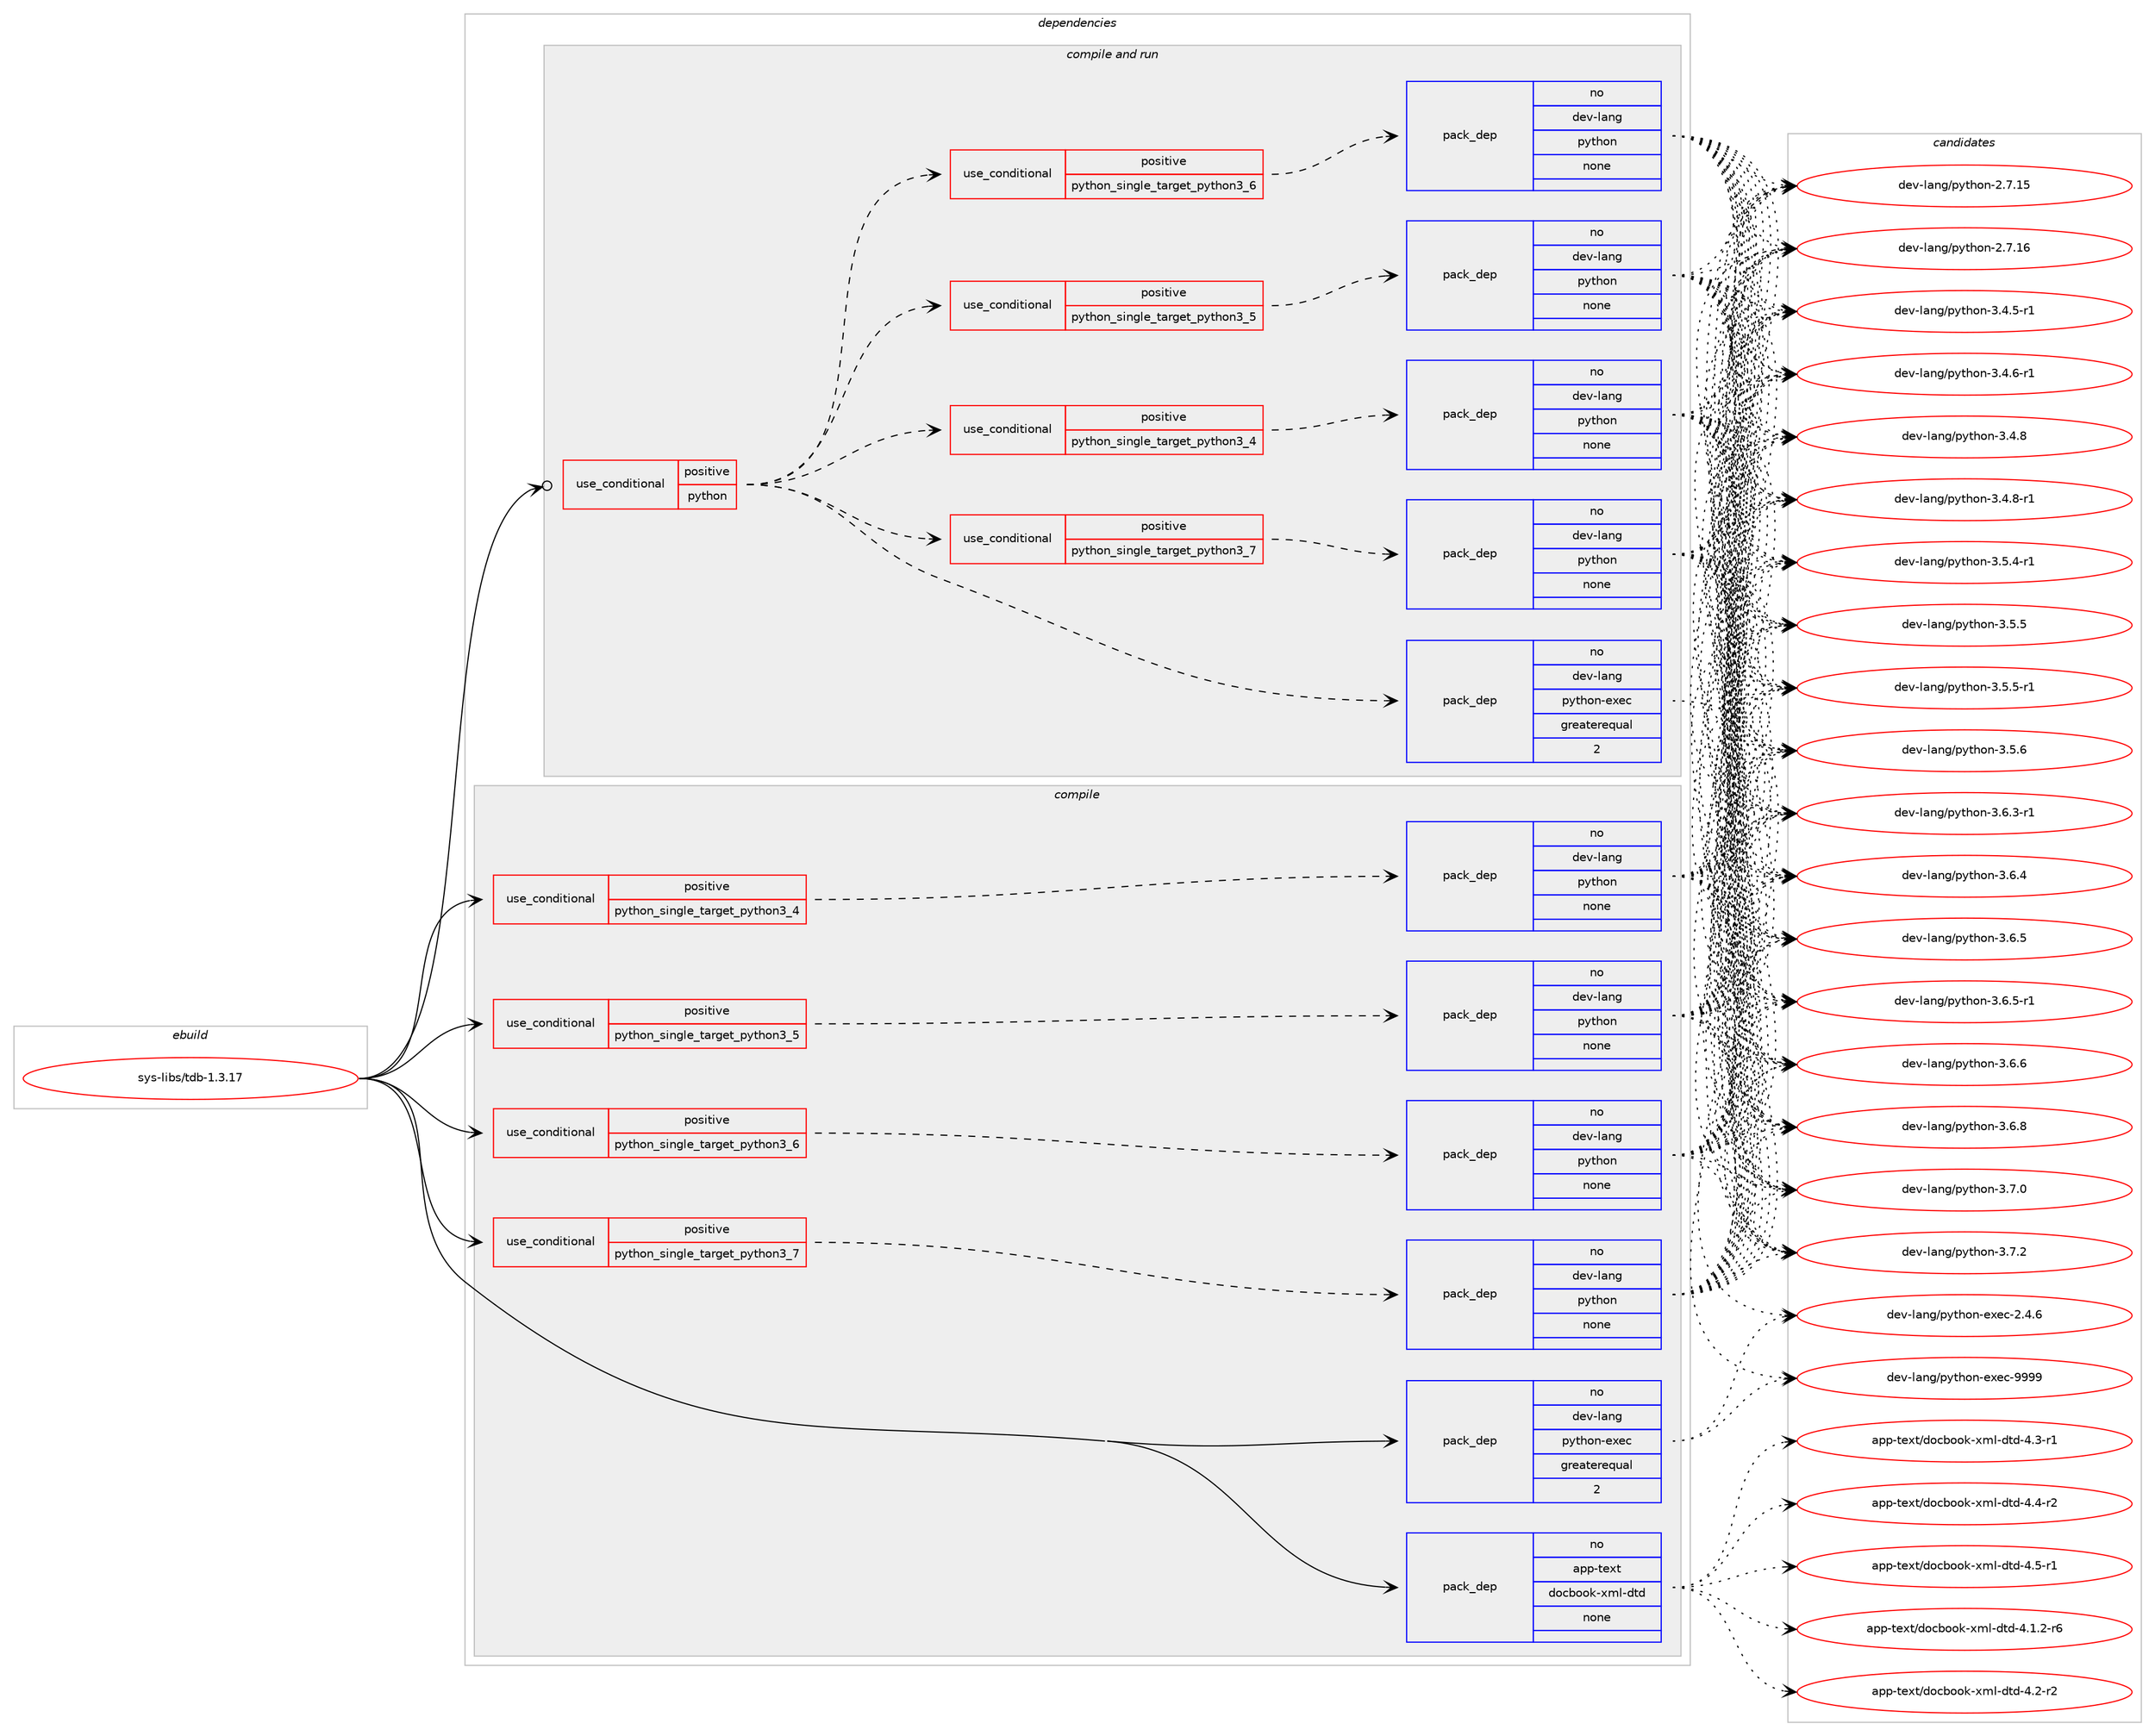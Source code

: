 digraph prolog {

# *************
# Graph options
# *************

newrank=true;
concentrate=true;
compound=true;
graph [rankdir=LR,fontname=Helvetica,fontsize=10,ranksep=1.5];#, ranksep=2.5, nodesep=0.2];
edge  [arrowhead=vee];
node  [fontname=Helvetica,fontsize=10];

# **********
# The ebuild
# **********

subgraph cluster_leftcol {
color=gray;
rank=same;
label=<<i>ebuild</i>>;
id [label="sys-libs/tdb-1.3.17", color=red, width=4, href="../sys-libs/tdb-1.3.17.svg"];
}

# ****************
# The dependencies
# ****************

subgraph cluster_midcol {
color=gray;
label=<<i>dependencies</i>>;
subgraph cluster_compile {
fillcolor="#eeeeee";
style=filled;
label=<<i>compile</i>>;
subgraph cond462227 {
dependency1739451 [label=<<TABLE BORDER="0" CELLBORDER="1" CELLSPACING="0" CELLPADDING="4"><TR><TD ROWSPAN="3" CELLPADDING="10">use_conditional</TD></TR><TR><TD>positive</TD></TR><TR><TD>python_single_target_python3_4</TD></TR></TABLE>>, shape=none, color=red];
subgraph pack1248481 {
dependency1739452 [label=<<TABLE BORDER="0" CELLBORDER="1" CELLSPACING="0" CELLPADDING="4" WIDTH="220"><TR><TD ROWSPAN="6" CELLPADDING="30">pack_dep</TD></TR><TR><TD WIDTH="110">no</TD></TR><TR><TD>dev-lang</TD></TR><TR><TD>python</TD></TR><TR><TD>none</TD></TR><TR><TD></TD></TR></TABLE>>, shape=none, color=blue];
}
dependency1739451:e -> dependency1739452:w [weight=20,style="dashed",arrowhead="vee"];
}
id:e -> dependency1739451:w [weight=20,style="solid",arrowhead="vee"];
subgraph cond462228 {
dependency1739453 [label=<<TABLE BORDER="0" CELLBORDER="1" CELLSPACING="0" CELLPADDING="4"><TR><TD ROWSPAN="3" CELLPADDING="10">use_conditional</TD></TR><TR><TD>positive</TD></TR><TR><TD>python_single_target_python3_5</TD></TR></TABLE>>, shape=none, color=red];
subgraph pack1248482 {
dependency1739454 [label=<<TABLE BORDER="0" CELLBORDER="1" CELLSPACING="0" CELLPADDING="4" WIDTH="220"><TR><TD ROWSPAN="6" CELLPADDING="30">pack_dep</TD></TR><TR><TD WIDTH="110">no</TD></TR><TR><TD>dev-lang</TD></TR><TR><TD>python</TD></TR><TR><TD>none</TD></TR><TR><TD></TD></TR></TABLE>>, shape=none, color=blue];
}
dependency1739453:e -> dependency1739454:w [weight=20,style="dashed",arrowhead="vee"];
}
id:e -> dependency1739453:w [weight=20,style="solid",arrowhead="vee"];
subgraph cond462229 {
dependency1739455 [label=<<TABLE BORDER="0" CELLBORDER="1" CELLSPACING="0" CELLPADDING="4"><TR><TD ROWSPAN="3" CELLPADDING="10">use_conditional</TD></TR><TR><TD>positive</TD></TR><TR><TD>python_single_target_python3_6</TD></TR></TABLE>>, shape=none, color=red];
subgraph pack1248483 {
dependency1739456 [label=<<TABLE BORDER="0" CELLBORDER="1" CELLSPACING="0" CELLPADDING="4" WIDTH="220"><TR><TD ROWSPAN="6" CELLPADDING="30">pack_dep</TD></TR><TR><TD WIDTH="110">no</TD></TR><TR><TD>dev-lang</TD></TR><TR><TD>python</TD></TR><TR><TD>none</TD></TR><TR><TD></TD></TR></TABLE>>, shape=none, color=blue];
}
dependency1739455:e -> dependency1739456:w [weight=20,style="dashed",arrowhead="vee"];
}
id:e -> dependency1739455:w [weight=20,style="solid",arrowhead="vee"];
subgraph cond462230 {
dependency1739457 [label=<<TABLE BORDER="0" CELLBORDER="1" CELLSPACING="0" CELLPADDING="4"><TR><TD ROWSPAN="3" CELLPADDING="10">use_conditional</TD></TR><TR><TD>positive</TD></TR><TR><TD>python_single_target_python3_7</TD></TR></TABLE>>, shape=none, color=red];
subgraph pack1248484 {
dependency1739458 [label=<<TABLE BORDER="0" CELLBORDER="1" CELLSPACING="0" CELLPADDING="4" WIDTH="220"><TR><TD ROWSPAN="6" CELLPADDING="30">pack_dep</TD></TR><TR><TD WIDTH="110">no</TD></TR><TR><TD>dev-lang</TD></TR><TR><TD>python</TD></TR><TR><TD>none</TD></TR><TR><TD></TD></TR></TABLE>>, shape=none, color=blue];
}
dependency1739457:e -> dependency1739458:w [weight=20,style="dashed",arrowhead="vee"];
}
id:e -> dependency1739457:w [weight=20,style="solid",arrowhead="vee"];
subgraph pack1248485 {
dependency1739459 [label=<<TABLE BORDER="0" CELLBORDER="1" CELLSPACING="0" CELLPADDING="4" WIDTH="220"><TR><TD ROWSPAN="6" CELLPADDING="30">pack_dep</TD></TR><TR><TD WIDTH="110">no</TD></TR><TR><TD>app-text</TD></TR><TR><TD>docbook-xml-dtd</TD></TR><TR><TD>none</TD></TR><TR><TD></TD></TR></TABLE>>, shape=none, color=blue];
}
id:e -> dependency1739459:w [weight=20,style="solid",arrowhead="vee"];
subgraph pack1248486 {
dependency1739460 [label=<<TABLE BORDER="0" CELLBORDER="1" CELLSPACING="0" CELLPADDING="4" WIDTH="220"><TR><TD ROWSPAN="6" CELLPADDING="30">pack_dep</TD></TR><TR><TD WIDTH="110">no</TD></TR><TR><TD>dev-lang</TD></TR><TR><TD>python-exec</TD></TR><TR><TD>greaterequal</TD></TR><TR><TD>2</TD></TR></TABLE>>, shape=none, color=blue];
}
id:e -> dependency1739460:w [weight=20,style="solid",arrowhead="vee"];
}
subgraph cluster_compileandrun {
fillcolor="#eeeeee";
style=filled;
label=<<i>compile and run</i>>;
subgraph cond462231 {
dependency1739461 [label=<<TABLE BORDER="0" CELLBORDER="1" CELLSPACING="0" CELLPADDING="4"><TR><TD ROWSPAN="3" CELLPADDING="10">use_conditional</TD></TR><TR><TD>positive</TD></TR><TR><TD>python</TD></TR></TABLE>>, shape=none, color=red];
subgraph cond462232 {
dependency1739462 [label=<<TABLE BORDER="0" CELLBORDER="1" CELLSPACING="0" CELLPADDING="4"><TR><TD ROWSPAN="3" CELLPADDING="10">use_conditional</TD></TR><TR><TD>positive</TD></TR><TR><TD>python_single_target_python3_4</TD></TR></TABLE>>, shape=none, color=red];
subgraph pack1248487 {
dependency1739463 [label=<<TABLE BORDER="0" CELLBORDER="1" CELLSPACING="0" CELLPADDING="4" WIDTH="220"><TR><TD ROWSPAN="6" CELLPADDING="30">pack_dep</TD></TR><TR><TD WIDTH="110">no</TD></TR><TR><TD>dev-lang</TD></TR><TR><TD>python</TD></TR><TR><TD>none</TD></TR><TR><TD></TD></TR></TABLE>>, shape=none, color=blue];
}
dependency1739462:e -> dependency1739463:w [weight=20,style="dashed",arrowhead="vee"];
}
dependency1739461:e -> dependency1739462:w [weight=20,style="dashed",arrowhead="vee"];
subgraph cond462233 {
dependency1739464 [label=<<TABLE BORDER="0" CELLBORDER="1" CELLSPACING="0" CELLPADDING="4"><TR><TD ROWSPAN="3" CELLPADDING="10">use_conditional</TD></TR><TR><TD>positive</TD></TR><TR><TD>python_single_target_python3_5</TD></TR></TABLE>>, shape=none, color=red];
subgraph pack1248488 {
dependency1739465 [label=<<TABLE BORDER="0" CELLBORDER="1" CELLSPACING="0" CELLPADDING="4" WIDTH="220"><TR><TD ROWSPAN="6" CELLPADDING="30">pack_dep</TD></TR><TR><TD WIDTH="110">no</TD></TR><TR><TD>dev-lang</TD></TR><TR><TD>python</TD></TR><TR><TD>none</TD></TR><TR><TD></TD></TR></TABLE>>, shape=none, color=blue];
}
dependency1739464:e -> dependency1739465:w [weight=20,style="dashed",arrowhead="vee"];
}
dependency1739461:e -> dependency1739464:w [weight=20,style="dashed",arrowhead="vee"];
subgraph cond462234 {
dependency1739466 [label=<<TABLE BORDER="0" CELLBORDER="1" CELLSPACING="0" CELLPADDING="4"><TR><TD ROWSPAN="3" CELLPADDING="10">use_conditional</TD></TR><TR><TD>positive</TD></TR><TR><TD>python_single_target_python3_6</TD></TR></TABLE>>, shape=none, color=red];
subgraph pack1248489 {
dependency1739467 [label=<<TABLE BORDER="0" CELLBORDER="1" CELLSPACING="0" CELLPADDING="4" WIDTH="220"><TR><TD ROWSPAN="6" CELLPADDING="30">pack_dep</TD></TR><TR><TD WIDTH="110">no</TD></TR><TR><TD>dev-lang</TD></TR><TR><TD>python</TD></TR><TR><TD>none</TD></TR><TR><TD></TD></TR></TABLE>>, shape=none, color=blue];
}
dependency1739466:e -> dependency1739467:w [weight=20,style="dashed",arrowhead="vee"];
}
dependency1739461:e -> dependency1739466:w [weight=20,style="dashed",arrowhead="vee"];
subgraph cond462235 {
dependency1739468 [label=<<TABLE BORDER="0" CELLBORDER="1" CELLSPACING="0" CELLPADDING="4"><TR><TD ROWSPAN="3" CELLPADDING="10">use_conditional</TD></TR><TR><TD>positive</TD></TR><TR><TD>python_single_target_python3_7</TD></TR></TABLE>>, shape=none, color=red];
subgraph pack1248490 {
dependency1739469 [label=<<TABLE BORDER="0" CELLBORDER="1" CELLSPACING="0" CELLPADDING="4" WIDTH="220"><TR><TD ROWSPAN="6" CELLPADDING="30">pack_dep</TD></TR><TR><TD WIDTH="110">no</TD></TR><TR><TD>dev-lang</TD></TR><TR><TD>python</TD></TR><TR><TD>none</TD></TR><TR><TD></TD></TR></TABLE>>, shape=none, color=blue];
}
dependency1739468:e -> dependency1739469:w [weight=20,style="dashed",arrowhead="vee"];
}
dependency1739461:e -> dependency1739468:w [weight=20,style="dashed",arrowhead="vee"];
subgraph pack1248491 {
dependency1739470 [label=<<TABLE BORDER="0" CELLBORDER="1" CELLSPACING="0" CELLPADDING="4" WIDTH="220"><TR><TD ROWSPAN="6" CELLPADDING="30">pack_dep</TD></TR><TR><TD WIDTH="110">no</TD></TR><TR><TD>dev-lang</TD></TR><TR><TD>python-exec</TD></TR><TR><TD>greaterequal</TD></TR><TR><TD>2</TD></TR></TABLE>>, shape=none, color=blue];
}
dependency1739461:e -> dependency1739470:w [weight=20,style="dashed",arrowhead="vee"];
}
id:e -> dependency1739461:w [weight=20,style="solid",arrowhead="odotvee"];
}
subgraph cluster_run {
fillcolor="#eeeeee";
style=filled;
label=<<i>run</i>>;
}
}

# **************
# The candidates
# **************

subgraph cluster_choices {
rank=same;
color=gray;
label=<<i>candidates</i>>;

subgraph choice1248481 {
color=black;
nodesep=1;
choice10010111845108971101034711212111610411111045504655464953 [label="dev-lang/python-2.7.15", color=red, width=4,href="../dev-lang/python-2.7.15.svg"];
choice10010111845108971101034711212111610411111045504655464954 [label="dev-lang/python-2.7.16", color=red, width=4,href="../dev-lang/python-2.7.16.svg"];
choice1001011184510897110103471121211161041111104551465246534511449 [label="dev-lang/python-3.4.5-r1", color=red, width=4,href="../dev-lang/python-3.4.5-r1.svg"];
choice1001011184510897110103471121211161041111104551465246544511449 [label="dev-lang/python-3.4.6-r1", color=red, width=4,href="../dev-lang/python-3.4.6-r1.svg"];
choice100101118451089711010347112121116104111110455146524656 [label="dev-lang/python-3.4.8", color=red, width=4,href="../dev-lang/python-3.4.8.svg"];
choice1001011184510897110103471121211161041111104551465246564511449 [label="dev-lang/python-3.4.8-r1", color=red, width=4,href="../dev-lang/python-3.4.8-r1.svg"];
choice1001011184510897110103471121211161041111104551465346524511449 [label="dev-lang/python-3.5.4-r1", color=red, width=4,href="../dev-lang/python-3.5.4-r1.svg"];
choice100101118451089711010347112121116104111110455146534653 [label="dev-lang/python-3.5.5", color=red, width=4,href="../dev-lang/python-3.5.5.svg"];
choice1001011184510897110103471121211161041111104551465346534511449 [label="dev-lang/python-3.5.5-r1", color=red, width=4,href="../dev-lang/python-3.5.5-r1.svg"];
choice100101118451089711010347112121116104111110455146534654 [label="dev-lang/python-3.5.6", color=red, width=4,href="../dev-lang/python-3.5.6.svg"];
choice1001011184510897110103471121211161041111104551465446514511449 [label="dev-lang/python-3.6.3-r1", color=red, width=4,href="../dev-lang/python-3.6.3-r1.svg"];
choice100101118451089711010347112121116104111110455146544652 [label="dev-lang/python-3.6.4", color=red, width=4,href="../dev-lang/python-3.6.4.svg"];
choice100101118451089711010347112121116104111110455146544653 [label="dev-lang/python-3.6.5", color=red, width=4,href="../dev-lang/python-3.6.5.svg"];
choice1001011184510897110103471121211161041111104551465446534511449 [label="dev-lang/python-3.6.5-r1", color=red, width=4,href="../dev-lang/python-3.6.5-r1.svg"];
choice100101118451089711010347112121116104111110455146544654 [label="dev-lang/python-3.6.6", color=red, width=4,href="../dev-lang/python-3.6.6.svg"];
choice100101118451089711010347112121116104111110455146544656 [label="dev-lang/python-3.6.8", color=red, width=4,href="../dev-lang/python-3.6.8.svg"];
choice100101118451089711010347112121116104111110455146554648 [label="dev-lang/python-3.7.0", color=red, width=4,href="../dev-lang/python-3.7.0.svg"];
choice100101118451089711010347112121116104111110455146554650 [label="dev-lang/python-3.7.2", color=red, width=4,href="../dev-lang/python-3.7.2.svg"];
dependency1739452:e -> choice10010111845108971101034711212111610411111045504655464953:w [style=dotted,weight="100"];
dependency1739452:e -> choice10010111845108971101034711212111610411111045504655464954:w [style=dotted,weight="100"];
dependency1739452:e -> choice1001011184510897110103471121211161041111104551465246534511449:w [style=dotted,weight="100"];
dependency1739452:e -> choice1001011184510897110103471121211161041111104551465246544511449:w [style=dotted,weight="100"];
dependency1739452:e -> choice100101118451089711010347112121116104111110455146524656:w [style=dotted,weight="100"];
dependency1739452:e -> choice1001011184510897110103471121211161041111104551465246564511449:w [style=dotted,weight="100"];
dependency1739452:e -> choice1001011184510897110103471121211161041111104551465346524511449:w [style=dotted,weight="100"];
dependency1739452:e -> choice100101118451089711010347112121116104111110455146534653:w [style=dotted,weight="100"];
dependency1739452:e -> choice1001011184510897110103471121211161041111104551465346534511449:w [style=dotted,weight="100"];
dependency1739452:e -> choice100101118451089711010347112121116104111110455146534654:w [style=dotted,weight="100"];
dependency1739452:e -> choice1001011184510897110103471121211161041111104551465446514511449:w [style=dotted,weight="100"];
dependency1739452:e -> choice100101118451089711010347112121116104111110455146544652:w [style=dotted,weight="100"];
dependency1739452:e -> choice100101118451089711010347112121116104111110455146544653:w [style=dotted,weight="100"];
dependency1739452:e -> choice1001011184510897110103471121211161041111104551465446534511449:w [style=dotted,weight="100"];
dependency1739452:e -> choice100101118451089711010347112121116104111110455146544654:w [style=dotted,weight="100"];
dependency1739452:e -> choice100101118451089711010347112121116104111110455146544656:w [style=dotted,weight="100"];
dependency1739452:e -> choice100101118451089711010347112121116104111110455146554648:w [style=dotted,weight="100"];
dependency1739452:e -> choice100101118451089711010347112121116104111110455146554650:w [style=dotted,weight="100"];
}
subgraph choice1248482 {
color=black;
nodesep=1;
choice10010111845108971101034711212111610411111045504655464953 [label="dev-lang/python-2.7.15", color=red, width=4,href="../dev-lang/python-2.7.15.svg"];
choice10010111845108971101034711212111610411111045504655464954 [label="dev-lang/python-2.7.16", color=red, width=4,href="../dev-lang/python-2.7.16.svg"];
choice1001011184510897110103471121211161041111104551465246534511449 [label="dev-lang/python-3.4.5-r1", color=red, width=4,href="../dev-lang/python-3.4.5-r1.svg"];
choice1001011184510897110103471121211161041111104551465246544511449 [label="dev-lang/python-3.4.6-r1", color=red, width=4,href="../dev-lang/python-3.4.6-r1.svg"];
choice100101118451089711010347112121116104111110455146524656 [label="dev-lang/python-3.4.8", color=red, width=4,href="../dev-lang/python-3.4.8.svg"];
choice1001011184510897110103471121211161041111104551465246564511449 [label="dev-lang/python-3.4.8-r1", color=red, width=4,href="../dev-lang/python-3.4.8-r1.svg"];
choice1001011184510897110103471121211161041111104551465346524511449 [label="dev-lang/python-3.5.4-r1", color=red, width=4,href="../dev-lang/python-3.5.4-r1.svg"];
choice100101118451089711010347112121116104111110455146534653 [label="dev-lang/python-3.5.5", color=red, width=4,href="../dev-lang/python-3.5.5.svg"];
choice1001011184510897110103471121211161041111104551465346534511449 [label="dev-lang/python-3.5.5-r1", color=red, width=4,href="../dev-lang/python-3.5.5-r1.svg"];
choice100101118451089711010347112121116104111110455146534654 [label="dev-lang/python-3.5.6", color=red, width=4,href="../dev-lang/python-3.5.6.svg"];
choice1001011184510897110103471121211161041111104551465446514511449 [label="dev-lang/python-3.6.3-r1", color=red, width=4,href="../dev-lang/python-3.6.3-r1.svg"];
choice100101118451089711010347112121116104111110455146544652 [label="dev-lang/python-3.6.4", color=red, width=4,href="../dev-lang/python-3.6.4.svg"];
choice100101118451089711010347112121116104111110455146544653 [label="dev-lang/python-3.6.5", color=red, width=4,href="../dev-lang/python-3.6.5.svg"];
choice1001011184510897110103471121211161041111104551465446534511449 [label="dev-lang/python-3.6.5-r1", color=red, width=4,href="../dev-lang/python-3.6.5-r1.svg"];
choice100101118451089711010347112121116104111110455146544654 [label="dev-lang/python-3.6.6", color=red, width=4,href="../dev-lang/python-3.6.6.svg"];
choice100101118451089711010347112121116104111110455146544656 [label="dev-lang/python-3.6.8", color=red, width=4,href="../dev-lang/python-3.6.8.svg"];
choice100101118451089711010347112121116104111110455146554648 [label="dev-lang/python-3.7.0", color=red, width=4,href="../dev-lang/python-3.7.0.svg"];
choice100101118451089711010347112121116104111110455146554650 [label="dev-lang/python-3.7.2", color=red, width=4,href="../dev-lang/python-3.7.2.svg"];
dependency1739454:e -> choice10010111845108971101034711212111610411111045504655464953:w [style=dotted,weight="100"];
dependency1739454:e -> choice10010111845108971101034711212111610411111045504655464954:w [style=dotted,weight="100"];
dependency1739454:e -> choice1001011184510897110103471121211161041111104551465246534511449:w [style=dotted,weight="100"];
dependency1739454:e -> choice1001011184510897110103471121211161041111104551465246544511449:w [style=dotted,weight="100"];
dependency1739454:e -> choice100101118451089711010347112121116104111110455146524656:w [style=dotted,weight="100"];
dependency1739454:e -> choice1001011184510897110103471121211161041111104551465246564511449:w [style=dotted,weight="100"];
dependency1739454:e -> choice1001011184510897110103471121211161041111104551465346524511449:w [style=dotted,weight="100"];
dependency1739454:e -> choice100101118451089711010347112121116104111110455146534653:w [style=dotted,weight="100"];
dependency1739454:e -> choice1001011184510897110103471121211161041111104551465346534511449:w [style=dotted,weight="100"];
dependency1739454:e -> choice100101118451089711010347112121116104111110455146534654:w [style=dotted,weight="100"];
dependency1739454:e -> choice1001011184510897110103471121211161041111104551465446514511449:w [style=dotted,weight="100"];
dependency1739454:e -> choice100101118451089711010347112121116104111110455146544652:w [style=dotted,weight="100"];
dependency1739454:e -> choice100101118451089711010347112121116104111110455146544653:w [style=dotted,weight="100"];
dependency1739454:e -> choice1001011184510897110103471121211161041111104551465446534511449:w [style=dotted,weight="100"];
dependency1739454:e -> choice100101118451089711010347112121116104111110455146544654:w [style=dotted,weight="100"];
dependency1739454:e -> choice100101118451089711010347112121116104111110455146544656:w [style=dotted,weight="100"];
dependency1739454:e -> choice100101118451089711010347112121116104111110455146554648:w [style=dotted,weight="100"];
dependency1739454:e -> choice100101118451089711010347112121116104111110455146554650:w [style=dotted,weight="100"];
}
subgraph choice1248483 {
color=black;
nodesep=1;
choice10010111845108971101034711212111610411111045504655464953 [label="dev-lang/python-2.7.15", color=red, width=4,href="../dev-lang/python-2.7.15.svg"];
choice10010111845108971101034711212111610411111045504655464954 [label="dev-lang/python-2.7.16", color=red, width=4,href="../dev-lang/python-2.7.16.svg"];
choice1001011184510897110103471121211161041111104551465246534511449 [label="dev-lang/python-3.4.5-r1", color=red, width=4,href="../dev-lang/python-3.4.5-r1.svg"];
choice1001011184510897110103471121211161041111104551465246544511449 [label="dev-lang/python-3.4.6-r1", color=red, width=4,href="../dev-lang/python-3.4.6-r1.svg"];
choice100101118451089711010347112121116104111110455146524656 [label="dev-lang/python-3.4.8", color=red, width=4,href="../dev-lang/python-3.4.8.svg"];
choice1001011184510897110103471121211161041111104551465246564511449 [label="dev-lang/python-3.4.8-r1", color=red, width=4,href="../dev-lang/python-3.4.8-r1.svg"];
choice1001011184510897110103471121211161041111104551465346524511449 [label="dev-lang/python-3.5.4-r1", color=red, width=4,href="../dev-lang/python-3.5.4-r1.svg"];
choice100101118451089711010347112121116104111110455146534653 [label="dev-lang/python-3.5.5", color=red, width=4,href="../dev-lang/python-3.5.5.svg"];
choice1001011184510897110103471121211161041111104551465346534511449 [label="dev-lang/python-3.5.5-r1", color=red, width=4,href="../dev-lang/python-3.5.5-r1.svg"];
choice100101118451089711010347112121116104111110455146534654 [label="dev-lang/python-3.5.6", color=red, width=4,href="../dev-lang/python-3.5.6.svg"];
choice1001011184510897110103471121211161041111104551465446514511449 [label="dev-lang/python-3.6.3-r1", color=red, width=4,href="../dev-lang/python-3.6.3-r1.svg"];
choice100101118451089711010347112121116104111110455146544652 [label="dev-lang/python-3.6.4", color=red, width=4,href="../dev-lang/python-3.6.4.svg"];
choice100101118451089711010347112121116104111110455146544653 [label="dev-lang/python-3.6.5", color=red, width=4,href="../dev-lang/python-3.6.5.svg"];
choice1001011184510897110103471121211161041111104551465446534511449 [label="dev-lang/python-3.6.5-r1", color=red, width=4,href="../dev-lang/python-3.6.5-r1.svg"];
choice100101118451089711010347112121116104111110455146544654 [label="dev-lang/python-3.6.6", color=red, width=4,href="../dev-lang/python-3.6.6.svg"];
choice100101118451089711010347112121116104111110455146544656 [label="dev-lang/python-3.6.8", color=red, width=4,href="../dev-lang/python-3.6.8.svg"];
choice100101118451089711010347112121116104111110455146554648 [label="dev-lang/python-3.7.0", color=red, width=4,href="../dev-lang/python-3.7.0.svg"];
choice100101118451089711010347112121116104111110455146554650 [label="dev-lang/python-3.7.2", color=red, width=4,href="../dev-lang/python-3.7.2.svg"];
dependency1739456:e -> choice10010111845108971101034711212111610411111045504655464953:w [style=dotted,weight="100"];
dependency1739456:e -> choice10010111845108971101034711212111610411111045504655464954:w [style=dotted,weight="100"];
dependency1739456:e -> choice1001011184510897110103471121211161041111104551465246534511449:w [style=dotted,weight="100"];
dependency1739456:e -> choice1001011184510897110103471121211161041111104551465246544511449:w [style=dotted,weight="100"];
dependency1739456:e -> choice100101118451089711010347112121116104111110455146524656:w [style=dotted,weight="100"];
dependency1739456:e -> choice1001011184510897110103471121211161041111104551465246564511449:w [style=dotted,weight="100"];
dependency1739456:e -> choice1001011184510897110103471121211161041111104551465346524511449:w [style=dotted,weight="100"];
dependency1739456:e -> choice100101118451089711010347112121116104111110455146534653:w [style=dotted,weight="100"];
dependency1739456:e -> choice1001011184510897110103471121211161041111104551465346534511449:w [style=dotted,weight="100"];
dependency1739456:e -> choice100101118451089711010347112121116104111110455146534654:w [style=dotted,weight="100"];
dependency1739456:e -> choice1001011184510897110103471121211161041111104551465446514511449:w [style=dotted,weight="100"];
dependency1739456:e -> choice100101118451089711010347112121116104111110455146544652:w [style=dotted,weight="100"];
dependency1739456:e -> choice100101118451089711010347112121116104111110455146544653:w [style=dotted,weight="100"];
dependency1739456:e -> choice1001011184510897110103471121211161041111104551465446534511449:w [style=dotted,weight="100"];
dependency1739456:e -> choice100101118451089711010347112121116104111110455146544654:w [style=dotted,weight="100"];
dependency1739456:e -> choice100101118451089711010347112121116104111110455146544656:w [style=dotted,weight="100"];
dependency1739456:e -> choice100101118451089711010347112121116104111110455146554648:w [style=dotted,weight="100"];
dependency1739456:e -> choice100101118451089711010347112121116104111110455146554650:w [style=dotted,weight="100"];
}
subgraph choice1248484 {
color=black;
nodesep=1;
choice10010111845108971101034711212111610411111045504655464953 [label="dev-lang/python-2.7.15", color=red, width=4,href="../dev-lang/python-2.7.15.svg"];
choice10010111845108971101034711212111610411111045504655464954 [label="dev-lang/python-2.7.16", color=red, width=4,href="../dev-lang/python-2.7.16.svg"];
choice1001011184510897110103471121211161041111104551465246534511449 [label="dev-lang/python-3.4.5-r1", color=red, width=4,href="../dev-lang/python-3.4.5-r1.svg"];
choice1001011184510897110103471121211161041111104551465246544511449 [label="dev-lang/python-3.4.6-r1", color=red, width=4,href="../dev-lang/python-3.4.6-r1.svg"];
choice100101118451089711010347112121116104111110455146524656 [label="dev-lang/python-3.4.8", color=red, width=4,href="../dev-lang/python-3.4.8.svg"];
choice1001011184510897110103471121211161041111104551465246564511449 [label="dev-lang/python-3.4.8-r1", color=red, width=4,href="../dev-lang/python-3.4.8-r1.svg"];
choice1001011184510897110103471121211161041111104551465346524511449 [label="dev-lang/python-3.5.4-r1", color=red, width=4,href="../dev-lang/python-3.5.4-r1.svg"];
choice100101118451089711010347112121116104111110455146534653 [label="dev-lang/python-3.5.5", color=red, width=4,href="../dev-lang/python-3.5.5.svg"];
choice1001011184510897110103471121211161041111104551465346534511449 [label="dev-lang/python-3.5.5-r1", color=red, width=4,href="../dev-lang/python-3.5.5-r1.svg"];
choice100101118451089711010347112121116104111110455146534654 [label="dev-lang/python-3.5.6", color=red, width=4,href="../dev-lang/python-3.5.6.svg"];
choice1001011184510897110103471121211161041111104551465446514511449 [label="dev-lang/python-3.6.3-r1", color=red, width=4,href="../dev-lang/python-3.6.3-r1.svg"];
choice100101118451089711010347112121116104111110455146544652 [label="dev-lang/python-3.6.4", color=red, width=4,href="../dev-lang/python-3.6.4.svg"];
choice100101118451089711010347112121116104111110455146544653 [label="dev-lang/python-3.6.5", color=red, width=4,href="../dev-lang/python-3.6.5.svg"];
choice1001011184510897110103471121211161041111104551465446534511449 [label="dev-lang/python-3.6.5-r1", color=red, width=4,href="../dev-lang/python-3.6.5-r1.svg"];
choice100101118451089711010347112121116104111110455146544654 [label="dev-lang/python-3.6.6", color=red, width=4,href="../dev-lang/python-3.6.6.svg"];
choice100101118451089711010347112121116104111110455146544656 [label="dev-lang/python-3.6.8", color=red, width=4,href="../dev-lang/python-3.6.8.svg"];
choice100101118451089711010347112121116104111110455146554648 [label="dev-lang/python-3.7.0", color=red, width=4,href="../dev-lang/python-3.7.0.svg"];
choice100101118451089711010347112121116104111110455146554650 [label="dev-lang/python-3.7.2", color=red, width=4,href="../dev-lang/python-3.7.2.svg"];
dependency1739458:e -> choice10010111845108971101034711212111610411111045504655464953:w [style=dotted,weight="100"];
dependency1739458:e -> choice10010111845108971101034711212111610411111045504655464954:w [style=dotted,weight="100"];
dependency1739458:e -> choice1001011184510897110103471121211161041111104551465246534511449:w [style=dotted,weight="100"];
dependency1739458:e -> choice1001011184510897110103471121211161041111104551465246544511449:w [style=dotted,weight="100"];
dependency1739458:e -> choice100101118451089711010347112121116104111110455146524656:w [style=dotted,weight="100"];
dependency1739458:e -> choice1001011184510897110103471121211161041111104551465246564511449:w [style=dotted,weight="100"];
dependency1739458:e -> choice1001011184510897110103471121211161041111104551465346524511449:w [style=dotted,weight="100"];
dependency1739458:e -> choice100101118451089711010347112121116104111110455146534653:w [style=dotted,weight="100"];
dependency1739458:e -> choice1001011184510897110103471121211161041111104551465346534511449:w [style=dotted,weight="100"];
dependency1739458:e -> choice100101118451089711010347112121116104111110455146534654:w [style=dotted,weight="100"];
dependency1739458:e -> choice1001011184510897110103471121211161041111104551465446514511449:w [style=dotted,weight="100"];
dependency1739458:e -> choice100101118451089711010347112121116104111110455146544652:w [style=dotted,weight="100"];
dependency1739458:e -> choice100101118451089711010347112121116104111110455146544653:w [style=dotted,weight="100"];
dependency1739458:e -> choice1001011184510897110103471121211161041111104551465446534511449:w [style=dotted,weight="100"];
dependency1739458:e -> choice100101118451089711010347112121116104111110455146544654:w [style=dotted,weight="100"];
dependency1739458:e -> choice100101118451089711010347112121116104111110455146544656:w [style=dotted,weight="100"];
dependency1739458:e -> choice100101118451089711010347112121116104111110455146554648:w [style=dotted,weight="100"];
dependency1739458:e -> choice100101118451089711010347112121116104111110455146554650:w [style=dotted,weight="100"];
}
subgraph choice1248485 {
color=black;
nodesep=1;
choice971121124511610112011647100111999811111110745120109108451001161004552464946504511454 [label="app-text/docbook-xml-dtd-4.1.2-r6", color=red, width=4,href="../app-text/docbook-xml-dtd-4.1.2-r6.svg"];
choice97112112451161011201164710011199981111111074512010910845100116100455246504511450 [label="app-text/docbook-xml-dtd-4.2-r2", color=red, width=4,href="../app-text/docbook-xml-dtd-4.2-r2.svg"];
choice97112112451161011201164710011199981111111074512010910845100116100455246514511449 [label="app-text/docbook-xml-dtd-4.3-r1", color=red, width=4,href="../app-text/docbook-xml-dtd-4.3-r1.svg"];
choice97112112451161011201164710011199981111111074512010910845100116100455246524511450 [label="app-text/docbook-xml-dtd-4.4-r2", color=red, width=4,href="../app-text/docbook-xml-dtd-4.4-r2.svg"];
choice97112112451161011201164710011199981111111074512010910845100116100455246534511449 [label="app-text/docbook-xml-dtd-4.5-r1", color=red, width=4,href="../app-text/docbook-xml-dtd-4.5-r1.svg"];
dependency1739459:e -> choice971121124511610112011647100111999811111110745120109108451001161004552464946504511454:w [style=dotted,weight="100"];
dependency1739459:e -> choice97112112451161011201164710011199981111111074512010910845100116100455246504511450:w [style=dotted,weight="100"];
dependency1739459:e -> choice97112112451161011201164710011199981111111074512010910845100116100455246514511449:w [style=dotted,weight="100"];
dependency1739459:e -> choice97112112451161011201164710011199981111111074512010910845100116100455246524511450:w [style=dotted,weight="100"];
dependency1739459:e -> choice97112112451161011201164710011199981111111074512010910845100116100455246534511449:w [style=dotted,weight="100"];
}
subgraph choice1248486 {
color=black;
nodesep=1;
choice1001011184510897110103471121211161041111104510112010199455046524654 [label="dev-lang/python-exec-2.4.6", color=red, width=4,href="../dev-lang/python-exec-2.4.6.svg"];
choice10010111845108971101034711212111610411111045101120101994557575757 [label="dev-lang/python-exec-9999", color=red, width=4,href="../dev-lang/python-exec-9999.svg"];
dependency1739460:e -> choice1001011184510897110103471121211161041111104510112010199455046524654:w [style=dotted,weight="100"];
dependency1739460:e -> choice10010111845108971101034711212111610411111045101120101994557575757:w [style=dotted,weight="100"];
}
subgraph choice1248487 {
color=black;
nodesep=1;
choice10010111845108971101034711212111610411111045504655464953 [label="dev-lang/python-2.7.15", color=red, width=4,href="../dev-lang/python-2.7.15.svg"];
choice10010111845108971101034711212111610411111045504655464954 [label="dev-lang/python-2.7.16", color=red, width=4,href="../dev-lang/python-2.7.16.svg"];
choice1001011184510897110103471121211161041111104551465246534511449 [label="dev-lang/python-3.4.5-r1", color=red, width=4,href="../dev-lang/python-3.4.5-r1.svg"];
choice1001011184510897110103471121211161041111104551465246544511449 [label="dev-lang/python-3.4.6-r1", color=red, width=4,href="../dev-lang/python-3.4.6-r1.svg"];
choice100101118451089711010347112121116104111110455146524656 [label="dev-lang/python-3.4.8", color=red, width=4,href="../dev-lang/python-3.4.8.svg"];
choice1001011184510897110103471121211161041111104551465246564511449 [label="dev-lang/python-3.4.8-r1", color=red, width=4,href="../dev-lang/python-3.4.8-r1.svg"];
choice1001011184510897110103471121211161041111104551465346524511449 [label="dev-lang/python-3.5.4-r1", color=red, width=4,href="../dev-lang/python-3.5.4-r1.svg"];
choice100101118451089711010347112121116104111110455146534653 [label="dev-lang/python-3.5.5", color=red, width=4,href="../dev-lang/python-3.5.5.svg"];
choice1001011184510897110103471121211161041111104551465346534511449 [label="dev-lang/python-3.5.5-r1", color=red, width=4,href="../dev-lang/python-3.5.5-r1.svg"];
choice100101118451089711010347112121116104111110455146534654 [label="dev-lang/python-3.5.6", color=red, width=4,href="../dev-lang/python-3.5.6.svg"];
choice1001011184510897110103471121211161041111104551465446514511449 [label="dev-lang/python-3.6.3-r1", color=red, width=4,href="../dev-lang/python-3.6.3-r1.svg"];
choice100101118451089711010347112121116104111110455146544652 [label="dev-lang/python-3.6.4", color=red, width=4,href="../dev-lang/python-3.6.4.svg"];
choice100101118451089711010347112121116104111110455146544653 [label="dev-lang/python-3.6.5", color=red, width=4,href="../dev-lang/python-3.6.5.svg"];
choice1001011184510897110103471121211161041111104551465446534511449 [label="dev-lang/python-3.6.5-r1", color=red, width=4,href="../dev-lang/python-3.6.5-r1.svg"];
choice100101118451089711010347112121116104111110455146544654 [label="dev-lang/python-3.6.6", color=red, width=4,href="../dev-lang/python-3.6.6.svg"];
choice100101118451089711010347112121116104111110455146544656 [label="dev-lang/python-3.6.8", color=red, width=4,href="../dev-lang/python-3.6.8.svg"];
choice100101118451089711010347112121116104111110455146554648 [label="dev-lang/python-3.7.0", color=red, width=4,href="../dev-lang/python-3.7.0.svg"];
choice100101118451089711010347112121116104111110455146554650 [label="dev-lang/python-3.7.2", color=red, width=4,href="../dev-lang/python-3.7.2.svg"];
dependency1739463:e -> choice10010111845108971101034711212111610411111045504655464953:w [style=dotted,weight="100"];
dependency1739463:e -> choice10010111845108971101034711212111610411111045504655464954:w [style=dotted,weight="100"];
dependency1739463:e -> choice1001011184510897110103471121211161041111104551465246534511449:w [style=dotted,weight="100"];
dependency1739463:e -> choice1001011184510897110103471121211161041111104551465246544511449:w [style=dotted,weight="100"];
dependency1739463:e -> choice100101118451089711010347112121116104111110455146524656:w [style=dotted,weight="100"];
dependency1739463:e -> choice1001011184510897110103471121211161041111104551465246564511449:w [style=dotted,weight="100"];
dependency1739463:e -> choice1001011184510897110103471121211161041111104551465346524511449:w [style=dotted,weight="100"];
dependency1739463:e -> choice100101118451089711010347112121116104111110455146534653:w [style=dotted,weight="100"];
dependency1739463:e -> choice1001011184510897110103471121211161041111104551465346534511449:w [style=dotted,weight="100"];
dependency1739463:e -> choice100101118451089711010347112121116104111110455146534654:w [style=dotted,weight="100"];
dependency1739463:e -> choice1001011184510897110103471121211161041111104551465446514511449:w [style=dotted,weight="100"];
dependency1739463:e -> choice100101118451089711010347112121116104111110455146544652:w [style=dotted,weight="100"];
dependency1739463:e -> choice100101118451089711010347112121116104111110455146544653:w [style=dotted,weight="100"];
dependency1739463:e -> choice1001011184510897110103471121211161041111104551465446534511449:w [style=dotted,weight="100"];
dependency1739463:e -> choice100101118451089711010347112121116104111110455146544654:w [style=dotted,weight="100"];
dependency1739463:e -> choice100101118451089711010347112121116104111110455146544656:w [style=dotted,weight="100"];
dependency1739463:e -> choice100101118451089711010347112121116104111110455146554648:w [style=dotted,weight="100"];
dependency1739463:e -> choice100101118451089711010347112121116104111110455146554650:w [style=dotted,weight="100"];
}
subgraph choice1248488 {
color=black;
nodesep=1;
choice10010111845108971101034711212111610411111045504655464953 [label="dev-lang/python-2.7.15", color=red, width=4,href="../dev-lang/python-2.7.15.svg"];
choice10010111845108971101034711212111610411111045504655464954 [label="dev-lang/python-2.7.16", color=red, width=4,href="../dev-lang/python-2.7.16.svg"];
choice1001011184510897110103471121211161041111104551465246534511449 [label="dev-lang/python-3.4.5-r1", color=red, width=4,href="../dev-lang/python-3.4.5-r1.svg"];
choice1001011184510897110103471121211161041111104551465246544511449 [label="dev-lang/python-3.4.6-r1", color=red, width=4,href="../dev-lang/python-3.4.6-r1.svg"];
choice100101118451089711010347112121116104111110455146524656 [label="dev-lang/python-3.4.8", color=red, width=4,href="../dev-lang/python-3.4.8.svg"];
choice1001011184510897110103471121211161041111104551465246564511449 [label="dev-lang/python-3.4.8-r1", color=red, width=4,href="../dev-lang/python-3.4.8-r1.svg"];
choice1001011184510897110103471121211161041111104551465346524511449 [label="dev-lang/python-3.5.4-r1", color=red, width=4,href="../dev-lang/python-3.5.4-r1.svg"];
choice100101118451089711010347112121116104111110455146534653 [label="dev-lang/python-3.5.5", color=red, width=4,href="../dev-lang/python-3.5.5.svg"];
choice1001011184510897110103471121211161041111104551465346534511449 [label="dev-lang/python-3.5.5-r1", color=red, width=4,href="../dev-lang/python-3.5.5-r1.svg"];
choice100101118451089711010347112121116104111110455146534654 [label="dev-lang/python-3.5.6", color=red, width=4,href="../dev-lang/python-3.5.6.svg"];
choice1001011184510897110103471121211161041111104551465446514511449 [label="dev-lang/python-3.6.3-r1", color=red, width=4,href="../dev-lang/python-3.6.3-r1.svg"];
choice100101118451089711010347112121116104111110455146544652 [label="dev-lang/python-3.6.4", color=red, width=4,href="../dev-lang/python-3.6.4.svg"];
choice100101118451089711010347112121116104111110455146544653 [label="dev-lang/python-3.6.5", color=red, width=4,href="../dev-lang/python-3.6.5.svg"];
choice1001011184510897110103471121211161041111104551465446534511449 [label="dev-lang/python-3.6.5-r1", color=red, width=4,href="../dev-lang/python-3.6.5-r1.svg"];
choice100101118451089711010347112121116104111110455146544654 [label="dev-lang/python-3.6.6", color=red, width=4,href="../dev-lang/python-3.6.6.svg"];
choice100101118451089711010347112121116104111110455146544656 [label="dev-lang/python-3.6.8", color=red, width=4,href="../dev-lang/python-3.6.8.svg"];
choice100101118451089711010347112121116104111110455146554648 [label="dev-lang/python-3.7.0", color=red, width=4,href="../dev-lang/python-3.7.0.svg"];
choice100101118451089711010347112121116104111110455146554650 [label="dev-lang/python-3.7.2", color=red, width=4,href="../dev-lang/python-3.7.2.svg"];
dependency1739465:e -> choice10010111845108971101034711212111610411111045504655464953:w [style=dotted,weight="100"];
dependency1739465:e -> choice10010111845108971101034711212111610411111045504655464954:w [style=dotted,weight="100"];
dependency1739465:e -> choice1001011184510897110103471121211161041111104551465246534511449:w [style=dotted,weight="100"];
dependency1739465:e -> choice1001011184510897110103471121211161041111104551465246544511449:w [style=dotted,weight="100"];
dependency1739465:e -> choice100101118451089711010347112121116104111110455146524656:w [style=dotted,weight="100"];
dependency1739465:e -> choice1001011184510897110103471121211161041111104551465246564511449:w [style=dotted,weight="100"];
dependency1739465:e -> choice1001011184510897110103471121211161041111104551465346524511449:w [style=dotted,weight="100"];
dependency1739465:e -> choice100101118451089711010347112121116104111110455146534653:w [style=dotted,weight="100"];
dependency1739465:e -> choice1001011184510897110103471121211161041111104551465346534511449:w [style=dotted,weight="100"];
dependency1739465:e -> choice100101118451089711010347112121116104111110455146534654:w [style=dotted,weight="100"];
dependency1739465:e -> choice1001011184510897110103471121211161041111104551465446514511449:w [style=dotted,weight="100"];
dependency1739465:e -> choice100101118451089711010347112121116104111110455146544652:w [style=dotted,weight="100"];
dependency1739465:e -> choice100101118451089711010347112121116104111110455146544653:w [style=dotted,weight="100"];
dependency1739465:e -> choice1001011184510897110103471121211161041111104551465446534511449:w [style=dotted,weight="100"];
dependency1739465:e -> choice100101118451089711010347112121116104111110455146544654:w [style=dotted,weight="100"];
dependency1739465:e -> choice100101118451089711010347112121116104111110455146544656:w [style=dotted,weight="100"];
dependency1739465:e -> choice100101118451089711010347112121116104111110455146554648:w [style=dotted,weight="100"];
dependency1739465:e -> choice100101118451089711010347112121116104111110455146554650:w [style=dotted,weight="100"];
}
subgraph choice1248489 {
color=black;
nodesep=1;
choice10010111845108971101034711212111610411111045504655464953 [label="dev-lang/python-2.7.15", color=red, width=4,href="../dev-lang/python-2.7.15.svg"];
choice10010111845108971101034711212111610411111045504655464954 [label="dev-lang/python-2.7.16", color=red, width=4,href="../dev-lang/python-2.7.16.svg"];
choice1001011184510897110103471121211161041111104551465246534511449 [label="dev-lang/python-3.4.5-r1", color=red, width=4,href="../dev-lang/python-3.4.5-r1.svg"];
choice1001011184510897110103471121211161041111104551465246544511449 [label="dev-lang/python-3.4.6-r1", color=red, width=4,href="../dev-lang/python-3.4.6-r1.svg"];
choice100101118451089711010347112121116104111110455146524656 [label="dev-lang/python-3.4.8", color=red, width=4,href="../dev-lang/python-3.4.8.svg"];
choice1001011184510897110103471121211161041111104551465246564511449 [label="dev-lang/python-3.4.8-r1", color=red, width=4,href="../dev-lang/python-3.4.8-r1.svg"];
choice1001011184510897110103471121211161041111104551465346524511449 [label="dev-lang/python-3.5.4-r1", color=red, width=4,href="../dev-lang/python-3.5.4-r1.svg"];
choice100101118451089711010347112121116104111110455146534653 [label="dev-lang/python-3.5.5", color=red, width=4,href="../dev-lang/python-3.5.5.svg"];
choice1001011184510897110103471121211161041111104551465346534511449 [label="dev-lang/python-3.5.5-r1", color=red, width=4,href="../dev-lang/python-3.5.5-r1.svg"];
choice100101118451089711010347112121116104111110455146534654 [label="dev-lang/python-3.5.6", color=red, width=4,href="../dev-lang/python-3.5.6.svg"];
choice1001011184510897110103471121211161041111104551465446514511449 [label="dev-lang/python-3.6.3-r1", color=red, width=4,href="../dev-lang/python-3.6.3-r1.svg"];
choice100101118451089711010347112121116104111110455146544652 [label="dev-lang/python-3.6.4", color=red, width=4,href="../dev-lang/python-3.6.4.svg"];
choice100101118451089711010347112121116104111110455146544653 [label="dev-lang/python-3.6.5", color=red, width=4,href="../dev-lang/python-3.6.5.svg"];
choice1001011184510897110103471121211161041111104551465446534511449 [label="dev-lang/python-3.6.5-r1", color=red, width=4,href="../dev-lang/python-3.6.5-r1.svg"];
choice100101118451089711010347112121116104111110455146544654 [label="dev-lang/python-3.6.6", color=red, width=4,href="../dev-lang/python-3.6.6.svg"];
choice100101118451089711010347112121116104111110455146544656 [label="dev-lang/python-3.6.8", color=red, width=4,href="../dev-lang/python-3.6.8.svg"];
choice100101118451089711010347112121116104111110455146554648 [label="dev-lang/python-3.7.0", color=red, width=4,href="../dev-lang/python-3.7.0.svg"];
choice100101118451089711010347112121116104111110455146554650 [label="dev-lang/python-3.7.2", color=red, width=4,href="../dev-lang/python-3.7.2.svg"];
dependency1739467:e -> choice10010111845108971101034711212111610411111045504655464953:w [style=dotted,weight="100"];
dependency1739467:e -> choice10010111845108971101034711212111610411111045504655464954:w [style=dotted,weight="100"];
dependency1739467:e -> choice1001011184510897110103471121211161041111104551465246534511449:w [style=dotted,weight="100"];
dependency1739467:e -> choice1001011184510897110103471121211161041111104551465246544511449:w [style=dotted,weight="100"];
dependency1739467:e -> choice100101118451089711010347112121116104111110455146524656:w [style=dotted,weight="100"];
dependency1739467:e -> choice1001011184510897110103471121211161041111104551465246564511449:w [style=dotted,weight="100"];
dependency1739467:e -> choice1001011184510897110103471121211161041111104551465346524511449:w [style=dotted,weight="100"];
dependency1739467:e -> choice100101118451089711010347112121116104111110455146534653:w [style=dotted,weight="100"];
dependency1739467:e -> choice1001011184510897110103471121211161041111104551465346534511449:w [style=dotted,weight="100"];
dependency1739467:e -> choice100101118451089711010347112121116104111110455146534654:w [style=dotted,weight="100"];
dependency1739467:e -> choice1001011184510897110103471121211161041111104551465446514511449:w [style=dotted,weight="100"];
dependency1739467:e -> choice100101118451089711010347112121116104111110455146544652:w [style=dotted,weight="100"];
dependency1739467:e -> choice100101118451089711010347112121116104111110455146544653:w [style=dotted,weight="100"];
dependency1739467:e -> choice1001011184510897110103471121211161041111104551465446534511449:w [style=dotted,weight="100"];
dependency1739467:e -> choice100101118451089711010347112121116104111110455146544654:w [style=dotted,weight="100"];
dependency1739467:e -> choice100101118451089711010347112121116104111110455146544656:w [style=dotted,weight="100"];
dependency1739467:e -> choice100101118451089711010347112121116104111110455146554648:w [style=dotted,weight="100"];
dependency1739467:e -> choice100101118451089711010347112121116104111110455146554650:w [style=dotted,weight="100"];
}
subgraph choice1248490 {
color=black;
nodesep=1;
choice10010111845108971101034711212111610411111045504655464953 [label="dev-lang/python-2.7.15", color=red, width=4,href="../dev-lang/python-2.7.15.svg"];
choice10010111845108971101034711212111610411111045504655464954 [label="dev-lang/python-2.7.16", color=red, width=4,href="../dev-lang/python-2.7.16.svg"];
choice1001011184510897110103471121211161041111104551465246534511449 [label="dev-lang/python-3.4.5-r1", color=red, width=4,href="../dev-lang/python-3.4.5-r1.svg"];
choice1001011184510897110103471121211161041111104551465246544511449 [label="dev-lang/python-3.4.6-r1", color=red, width=4,href="../dev-lang/python-3.4.6-r1.svg"];
choice100101118451089711010347112121116104111110455146524656 [label="dev-lang/python-3.4.8", color=red, width=4,href="../dev-lang/python-3.4.8.svg"];
choice1001011184510897110103471121211161041111104551465246564511449 [label="dev-lang/python-3.4.8-r1", color=red, width=4,href="../dev-lang/python-3.4.8-r1.svg"];
choice1001011184510897110103471121211161041111104551465346524511449 [label="dev-lang/python-3.5.4-r1", color=red, width=4,href="../dev-lang/python-3.5.4-r1.svg"];
choice100101118451089711010347112121116104111110455146534653 [label="dev-lang/python-3.5.5", color=red, width=4,href="../dev-lang/python-3.5.5.svg"];
choice1001011184510897110103471121211161041111104551465346534511449 [label="dev-lang/python-3.5.5-r1", color=red, width=4,href="../dev-lang/python-3.5.5-r1.svg"];
choice100101118451089711010347112121116104111110455146534654 [label="dev-lang/python-3.5.6", color=red, width=4,href="../dev-lang/python-3.5.6.svg"];
choice1001011184510897110103471121211161041111104551465446514511449 [label="dev-lang/python-3.6.3-r1", color=red, width=4,href="../dev-lang/python-3.6.3-r1.svg"];
choice100101118451089711010347112121116104111110455146544652 [label="dev-lang/python-3.6.4", color=red, width=4,href="../dev-lang/python-3.6.4.svg"];
choice100101118451089711010347112121116104111110455146544653 [label="dev-lang/python-3.6.5", color=red, width=4,href="../dev-lang/python-3.6.5.svg"];
choice1001011184510897110103471121211161041111104551465446534511449 [label="dev-lang/python-3.6.5-r1", color=red, width=4,href="../dev-lang/python-3.6.5-r1.svg"];
choice100101118451089711010347112121116104111110455146544654 [label="dev-lang/python-3.6.6", color=red, width=4,href="../dev-lang/python-3.6.6.svg"];
choice100101118451089711010347112121116104111110455146544656 [label="dev-lang/python-3.6.8", color=red, width=4,href="../dev-lang/python-3.6.8.svg"];
choice100101118451089711010347112121116104111110455146554648 [label="dev-lang/python-3.7.0", color=red, width=4,href="../dev-lang/python-3.7.0.svg"];
choice100101118451089711010347112121116104111110455146554650 [label="dev-lang/python-3.7.2", color=red, width=4,href="../dev-lang/python-3.7.2.svg"];
dependency1739469:e -> choice10010111845108971101034711212111610411111045504655464953:w [style=dotted,weight="100"];
dependency1739469:e -> choice10010111845108971101034711212111610411111045504655464954:w [style=dotted,weight="100"];
dependency1739469:e -> choice1001011184510897110103471121211161041111104551465246534511449:w [style=dotted,weight="100"];
dependency1739469:e -> choice1001011184510897110103471121211161041111104551465246544511449:w [style=dotted,weight="100"];
dependency1739469:e -> choice100101118451089711010347112121116104111110455146524656:w [style=dotted,weight="100"];
dependency1739469:e -> choice1001011184510897110103471121211161041111104551465246564511449:w [style=dotted,weight="100"];
dependency1739469:e -> choice1001011184510897110103471121211161041111104551465346524511449:w [style=dotted,weight="100"];
dependency1739469:e -> choice100101118451089711010347112121116104111110455146534653:w [style=dotted,weight="100"];
dependency1739469:e -> choice1001011184510897110103471121211161041111104551465346534511449:w [style=dotted,weight="100"];
dependency1739469:e -> choice100101118451089711010347112121116104111110455146534654:w [style=dotted,weight="100"];
dependency1739469:e -> choice1001011184510897110103471121211161041111104551465446514511449:w [style=dotted,weight="100"];
dependency1739469:e -> choice100101118451089711010347112121116104111110455146544652:w [style=dotted,weight="100"];
dependency1739469:e -> choice100101118451089711010347112121116104111110455146544653:w [style=dotted,weight="100"];
dependency1739469:e -> choice1001011184510897110103471121211161041111104551465446534511449:w [style=dotted,weight="100"];
dependency1739469:e -> choice100101118451089711010347112121116104111110455146544654:w [style=dotted,weight="100"];
dependency1739469:e -> choice100101118451089711010347112121116104111110455146544656:w [style=dotted,weight="100"];
dependency1739469:e -> choice100101118451089711010347112121116104111110455146554648:w [style=dotted,weight="100"];
dependency1739469:e -> choice100101118451089711010347112121116104111110455146554650:w [style=dotted,weight="100"];
}
subgraph choice1248491 {
color=black;
nodesep=1;
choice1001011184510897110103471121211161041111104510112010199455046524654 [label="dev-lang/python-exec-2.4.6", color=red, width=4,href="../dev-lang/python-exec-2.4.6.svg"];
choice10010111845108971101034711212111610411111045101120101994557575757 [label="dev-lang/python-exec-9999", color=red, width=4,href="../dev-lang/python-exec-9999.svg"];
dependency1739470:e -> choice1001011184510897110103471121211161041111104510112010199455046524654:w [style=dotted,weight="100"];
dependency1739470:e -> choice10010111845108971101034711212111610411111045101120101994557575757:w [style=dotted,weight="100"];
}
}

}
